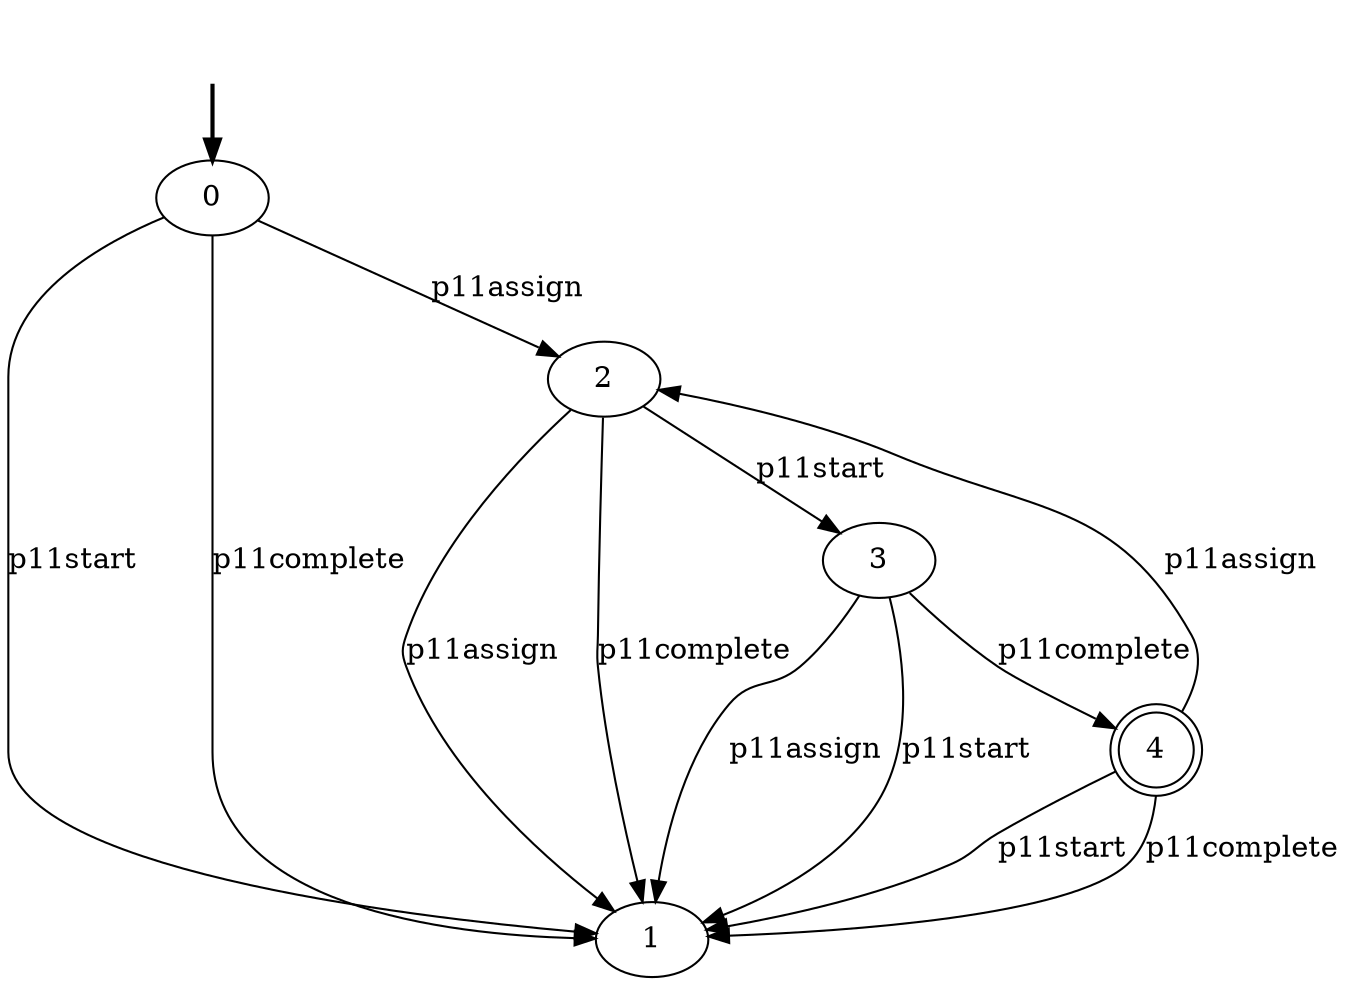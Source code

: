 digraph {
	fake0 [style=invisible]
	0 [root=true]
	1
	2
	3
	4 [shape=doublecircle]
	fake0 -> 0 [style=bold]
	2 -> 1 [label=p11assign]
	2 -> 3 [label=p11start]
	2 -> 1 [label=p11complete]
	3 -> 1 [label=p11assign]
	3 -> 1 [label=p11start]
	3 -> 4 [label=p11complete]
	4 -> 2 [label=p11assign]
	4 -> 1 [label=p11start]
	4 -> 1 [label=p11complete]
	0 -> 2 [label=p11assign]
	0 -> 1 [label=p11start]
	0 -> 1 [label=p11complete]
}